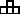 size(10pt);

draw((0,0)--(3,0));
draw((0,1)--(3,1));
draw((1,2)--(2,2));

draw((0,0)--(0,1));
draw((1,0)--(1,2));
draw((2,0)--(2,2));
draw((3,0)--(3,1));


